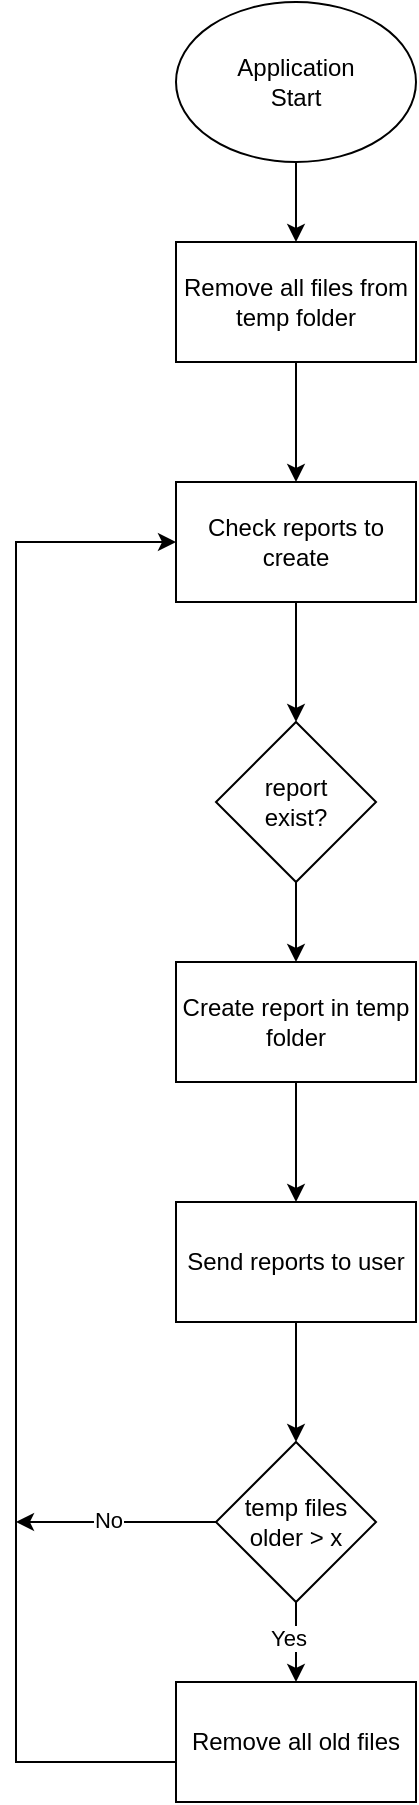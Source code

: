 <mxfile version="20.8.10" type="device"><diagram id="H7bfsiSr7iuDIdJOtZXY" name="TempFileHandling"><mxGraphModel dx="951" dy="776" grid="1" gridSize="10" guides="1" tooltips="1" connect="1" arrows="1" fold="1" page="1" pageScale="1" pageWidth="827" pageHeight="1169" math="0" shadow="0"><root><mxCell id="0"/><mxCell id="1" parent="0"/><mxCell id="hiKlFBCgAJdIeK0PgwdF-2" value="" style="edgeStyle=orthogonalEdgeStyle;rounded=0;orthogonalLoop=1;jettySize=auto;html=1;" parent="1" source="6o3mc9cfZWZDEC3BJskd-1" target="hiKlFBCgAJdIeK0PgwdF-1" edge="1"><mxGeometry relative="1" as="geometry"/></mxCell><mxCell id="6o3mc9cfZWZDEC3BJskd-1" value="Application&lt;br&gt;Start" style="ellipse;whiteSpace=wrap;html=1;" parent="1" vertex="1"><mxGeometry x="320" y="40" width="120" height="80" as="geometry"/></mxCell><mxCell id="6o3mc9cfZWZDEC3BJskd-9" value="" style="edgeStyle=orthogonalEdgeStyle;rounded=0;orthogonalLoop=1;jettySize=auto;html=1;" parent="1" source="6o3mc9cfZWZDEC3BJskd-4" target="6o3mc9cfZWZDEC3BJskd-8" edge="1"><mxGeometry relative="1" as="geometry"/></mxCell><mxCell id="6o3mc9cfZWZDEC3BJskd-10" value="Yes" style="edgeLabel;html=1;align=center;verticalAlign=middle;resizable=0;points=[];" parent="6o3mc9cfZWZDEC3BJskd-9" vertex="1" connectable="0"><mxGeometry x="-0.133" y="-4" relative="1" as="geometry"><mxPoint as="offset"/></mxGeometry></mxCell><mxCell id="hiKlFBCgAJdIeK0PgwdF-17" style="edgeStyle=orthogonalEdgeStyle;rounded=0;orthogonalLoop=1;jettySize=auto;html=1;exitX=0;exitY=0.5;exitDx=0;exitDy=0;" parent="1" source="6o3mc9cfZWZDEC3BJskd-4" edge="1"><mxGeometry relative="1" as="geometry"><mxPoint x="240" y="800" as="targetPoint"/></mxGeometry></mxCell><mxCell id="hiKlFBCgAJdIeK0PgwdF-18" value="No" style="edgeLabel;html=1;align=center;verticalAlign=middle;resizable=0;points=[];" parent="hiKlFBCgAJdIeK0PgwdF-17" vertex="1" connectable="0"><mxGeometry x="0.08" y="-2" relative="1" as="geometry"><mxPoint as="offset"/></mxGeometry></mxCell><mxCell id="6o3mc9cfZWZDEC3BJskd-4" value="temp files older &amp;gt; x" style="rhombus;whiteSpace=wrap;html=1;" parent="1" vertex="1"><mxGeometry x="340" y="760" width="80" height="80" as="geometry"/></mxCell><mxCell id="hiKlFBCgAJdIeK0PgwdF-16" style="edgeStyle=orthogonalEdgeStyle;rounded=0;orthogonalLoop=1;jettySize=auto;html=1;entryX=0;entryY=0.5;entryDx=0;entryDy=0;" parent="1" source="6o3mc9cfZWZDEC3BJskd-8" target="hiKlFBCgAJdIeK0PgwdF-3" edge="1"><mxGeometry relative="1" as="geometry"><mxPoint x="310" y="310" as="targetPoint"/><Array as="points"><mxPoint x="240" y="920"/><mxPoint x="240" y="310"/></Array></mxGeometry></mxCell><mxCell id="6o3mc9cfZWZDEC3BJskd-8" value="Remove all old files" style="whiteSpace=wrap;html=1;" parent="1" vertex="1"><mxGeometry x="320" y="880" width="120" height="60" as="geometry"/></mxCell><mxCell id="hiKlFBCgAJdIeK0PgwdF-4" value="" style="edgeStyle=orthogonalEdgeStyle;rounded=0;orthogonalLoop=1;jettySize=auto;html=1;" parent="1" source="hiKlFBCgAJdIeK0PgwdF-1" target="hiKlFBCgAJdIeK0PgwdF-3" edge="1"><mxGeometry relative="1" as="geometry"/></mxCell><mxCell id="hiKlFBCgAJdIeK0PgwdF-1" value="Remove all files from temp folder" style="whiteSpace=wrap;html=1;" parent="1" vertex="1"><mxGeometry x="320" y="160" width="120" height="60" as="geometry"/></mxCell><mxCell id="hiKlFBCgAJdIeK0PgwdF-8" value="" style="edgeStyle=orthogonalEdgeStyle;rounded=0;orthogonalLoop=1;jettySize=auto;html=1;" parent="1" source="hiKlFBCgAJdIeK0PgwdF-3" target="hiKlFBCgAJdIeK0PgwdF-5" edge="1"><mxGeometry relative="1" as="geometry"/></mxCell><mxCell id="hiKlFBCgAJdIeK0PgwdF-3" value="Check reports to create" style="whiteSpace=wrap;html=1;" parent="1" vertex="1"><mxGeometry x="320" y="280" width="120" height="60" as="geometry"/></mxCell><mxCell id="hiKlFBCgAJdIeK0PgwdF-7" value="" style="edgeStyle=orthogonalEdgeStyle;rounded=0;orthogonalLoop=1;jettySize=auto;html=1;" parent="1" source="hiKlFBCgAJdIeK0PgwdF-5" target="hiKlFBCgAJdIeK0PgwdF-6" edge="1"><mxGeometry relative="1" as="geometry"/></mxCell><mxCell id="hiKlFBCgAJdIeK0PgwdF-5" value="report &lt;br&gt;exist?" style="rhombus;whiteSpace=wrap;html=1;" parent="1" vertex="1"><mxGeometry x="340" y="400" width="80" height="80" as="geometry"/></mxCell><mxCell id="hiKlFBCgAJdIeK0PgwdF-19" value="" style="edgeStyle=orthogonalEdgeStyle;rounded=0;orthogonalLoop=1;jettySize=auto;html=1;" parent="1" source="hiKlFBCgAJdIeK0PgwdF-6" target="hiKlFBCgAJdIeK0PgwdF-9" edge="1"><mxGeometry relative="1" as="geometry"/></mxCell><mxCell id="hiKlFBCgAJdIeK0PgwdF-6" value="Create report in temp folder" style="whiteSpace=wrap;html=1;" parent="1" vertex="1"><mxGeometry x="320" y="520" width="120" height="60" as="geometry"/></mxCell><mxCell id="hiKlFBCgAJdIeK0PgwdF-15" value="" style="edgeStyle=orthogonalEdgeStyle;rounded=0;orthogonalLoop=1;jettySize=auto;html=1;" parent="1" source="hiKlFBCgAJdIeK0PgwdF-9" target="6o3mc9cfZWZDEC3BJskd-4" edge="1"><mxGeometry relative="1" as="geometry"/></mxCell><mxCell id="hiKlFBCgAJdIeK0PgwdF-9" value="Send reports to user" style="whiteSpace=wrap;html=1;" parent="1" vertex="1"><mxGeometry x="320" y="640" width="120" height="60" as="geometry"/></mxCell></root></mxGraphModel></diagram></mxfile>